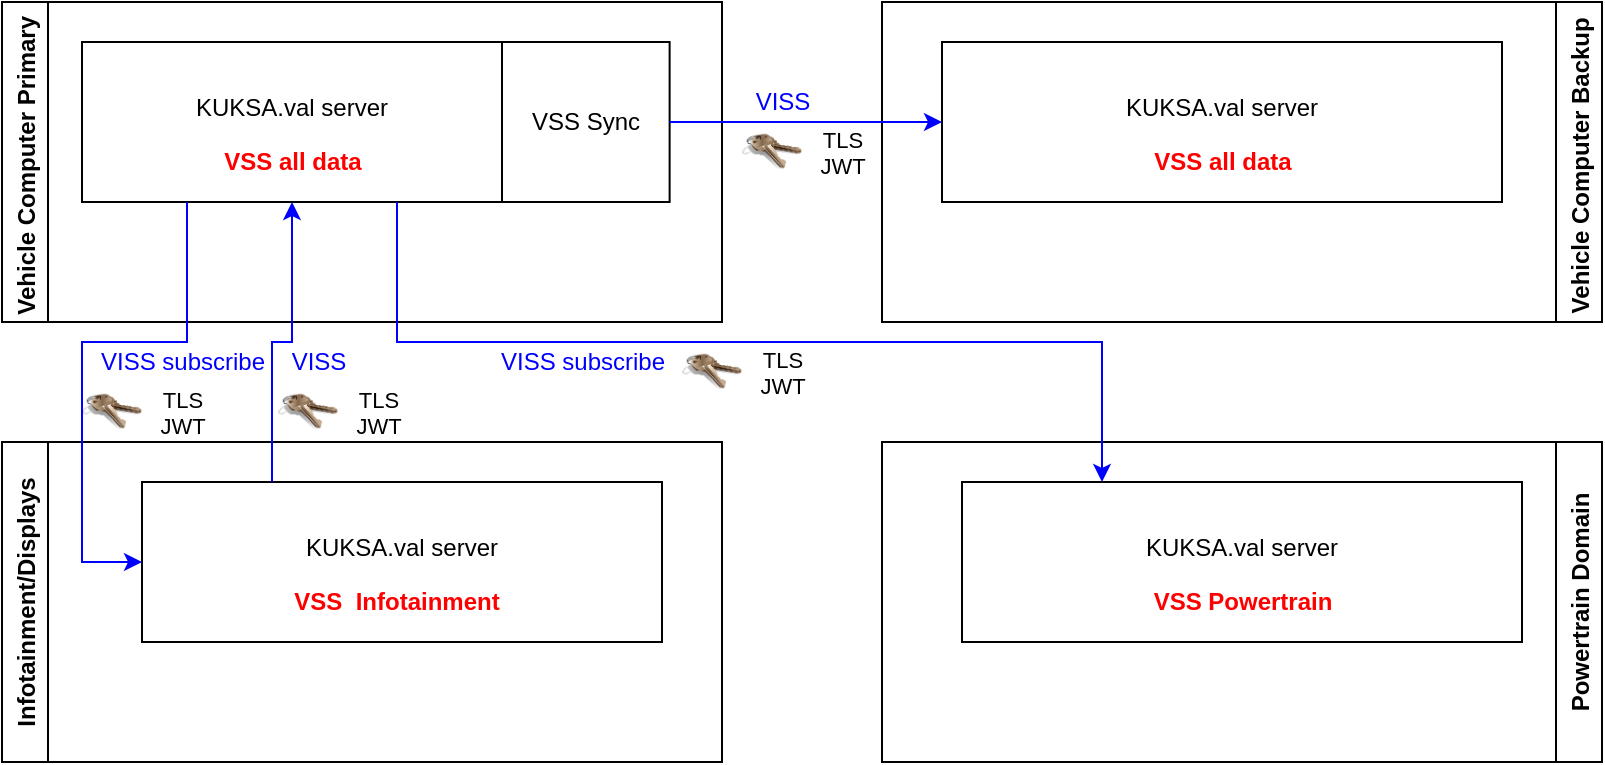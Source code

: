 <mxfile version="16.4.3" type="github">
  <diagram id="UvDCEIfflMKRLIDLEF4H" name="Page-1">
    <mxGraphModel dx="1181" dy="958" grid="1" gridSize="10" guides="1" tooltips="1" connect="1" arrows="1" fold="1" page="1" pageScale="1" pageWidth="827" pageHeight="1169" math="0" shadow="0">
      <root>
        <mxCell id="0" />
        <mxCell id="1" parent="0" />
        <mxCell id="rvHnO2tNSOwmzqi9PNfk-1" value="Vehicle Computer Backup " style="swimlane;horizontal=0;direction=west;" parent="1" vertex="1">
          <mxGeometry x="530" y="60" width="360" height="160" as="geometry" />
        </mxCell>
        <mxCell id="rvHnO2tNSOwmzqi9PNfk-15" value="&lt;font color=&quot;#000000&quot;&gt;KUKSA.val server&lt;br&gt;&lt;br&gt;&lt;/font&gt;" style="rounded=0;whiteSpace=wrap;html=1;fontColor=#FF0000;" parent="rvHnO2tNSOwmzqi9PNfk-1" vertex="1">
          <mxGeometry x="30" y="20" width="280" height="80" as="geometry" />
        </mxCell>
        <mxCell id="rvHnO2tNSOwmzqi9PNfk-16" value="&lt;font color=&quot;#ff0000&quot;&gt;&lt;b&gt;VSS all data&lt;/b&gt;&lt;/font&gt;" style="text;html=1;align=center;verticalAlign=middle;resizable=0;points=[];autosize=1;strokeColor=none;fillColor=none;fontColor=#0000FF;" parent="rvHnO2tNSOwmzqi9PNfk-1" vertex="1">
          <mxGeometry x="129.999" y="70" width="80" height="20" as="geometry" />
        </mxCell>
        <mxCell id="rvHnO2tNSOwmzqi9PNfk-27" value="Powertrain Domain" style="swimlane;horizontal=0;direction=west;" parent="1" vertex="1">
          <mxGeometry x="530" y="280" width="360" height="160" as="geometry" />
        </mxCell>
        <mxCell id="rvHnO2tNSOwmzqi9PNfk-33" value="&lt;font color=&quot;#000000&quot;&gt;KUKSA.val server&lt;br&gt;&lt;br&gt;&lt;/font&gt;" style="rounded=0;whiteSpace=wrap;html=1;fontColor=#FF0000;" parent="rvHnO2tNSOwmzqi9PNfk-27" vertex="1">
          <mxGeometry x="40" y="20" width="280" height="80" as="geometry" />
        </mxCell>
        <mxCell id="rvHnO2tNSOwmzqi9PNfk-34" value="&lt;font color=&quot;#ff0000&quot;&gt;&lt;b&gt;VSS Powertrain&lt;/b&gt;&lt;/font&gt;" style="text;html=1;align=center;verticalAlign=middle;resizable=0;points=[];autosize=1;strokeColor=none;fillColor=none;fontColor=#0000FF;" parent="rvHnO2tNSOwmzqi9PNfk-27" vertex="1">
          <mxGeometry x="130.001" y="70" width="100" height="20" as="geometry" />
        </mxCell>
        <mxCell id="rvHnO2tNSOwmzqi9PNfk-39" value="Vehicle Computer Primary " style="swimlane;horizontal=0;" parent="1" vertex="1">
          <mxGeometry x="90" y="60" width="360" height="160" as="geometry" />
        </mxCell>
        <mxCell id="rvHnO2tNSOwmzqi9PNfk-44" value="" style="group" parent="rvHnO2tNSOwmzqi9PNfk-39" vertex="1" connectable="0">
          <mxGeometry x="40" y="20" width="210" height="80" as="geometry" />
        </mxCell>
        <mxCell id="rvHnO2tNSOwmzqi9PNfk-45" value="&lt;font color=&quot;#000000&quot;&gt;KUKSA.val server&lt;br&gt;&lt;br&gt;&lt;/font&gt;" style="rounded=0;whiteSpace=wrap;html=1;fontColor=#FF0000;" parent="rvHnO2tNSOwmzqi9PNfk-44" vertex="1">
          <mxGeometry width="210.0" height="80" as="geometry" />
        </mxCell>
        <mxCell id="rvHnO2tNSOwmzqi9PNfk-46" value="&lt;font color=&quot;#ff0000&quot;&gt;&lt;b&gt;VSS all data&lt;/b&gt;&lt;/font&gt;" style="text;html=1;align=center;verticalAlign=middle;resizable=0;points=[];autosize=1;strokeColor=none;fillColor=none;fontColor=#0000FF;" parent="rvHnO2tNSOwmzqi9PNfk-44" vertex="1">
          <mxGeometry x="65.001" y="50" width="80" height="20" as="geometry" />
        </mxCell>
        <mxCell id="rvHnO2tNSOwmzqi9PNfk-47" value="" style="group" parent="rvHnO2tNSOwmzqi9PNfk-39" vertex="1" connectable="0">
          <mxGeometry x="370" y="60" width="70" height="30" as="geometry" />
        </mxCell>
        <mxCell id="rvHnO2tNSOwmzqi9PNfk-48" value="" style="image;html=1;image=img/lib/clip_art/general/Keys_128x128.png;fontColor=#000000;" parent="rvHnO2tNSOwmzqi9PNfk-47" vertex="1">
          <mxGeometry width="30" height="30" as="geometry" />
        </mxCell>
        <mxCell id="rvHnO2tNSOwmzqi9PNfk-49" value="&lt;font style=&quot;font-size: 11px&quot;&gt;TLS&lt;br&gt;&lt;/font&gt;&lt;div style=&quot;text-align: left ; font-size: 11px&quot;&gt;&lt;font style=&quot;font-size: 11px&quot;&gt;JWT&lt;/font&gt;&lt;/div&gt;" style="text;html=1;align=center;verticalAlign=middle;resizable=0;points=[];autosize=1;strokeColor=none;fillColor=none;fontColor=#000000;" parent="rvHnO2tNSOwmzqi9PNfk-47" vertex="1">
          <mxGeometry x="30" width="40" height="30" as="geometry" />
        </mxCell>
        <mxCell id="rvHnO2tNSOwmzqi9PNfk-50" value="&lt;font color=&quot;#0000ff&quot;&gt;VISS&lt;/font&gt;" style="text;html=1;align=center;verticalAlign=middle;resizable=0;points=[];autosize=1;strokeColor=none;fillColor=none;" parent="rvHnO2tNSOwmzqi9PNfk-47" vertex="1">
          <mxGeometry y="-20" width="40" height="20" as="geometry" />
        </mxCell>
        <mxCell id="rvHnO2tNSOwmzqi9PNfk-40" value="" style="group" parent="rvHnO2tNSOwmzqi9PNfk-39" vertex="1" connectable="0">
          <mxGeometry x="340" y="170" width="70" height="30" as="geometry" />
        </mxCell>
        <mxCell id="rvHnO2tNSOwmzqi9PNfk-41" value="" style="image;html=1;image=img/lib/clip_art/general/Keys_128x128.png;fontColor=#000000;" parent="rvHnO2tNSOwmzqi9PNfk-40" vertex="1">
          <mxGeometry width="30" height="30" as="geometry" />
        </mxCell>
        <mxCell id="rvHnO2tNSOwmzqi9PNfk-42" value="&lt;font style=&quot;font-size: 11px&quot;&gt;TLS&lt;br&gt;&lt;/font&gt;&lt;div style=&quot;text-align: left ; font-size: 11px&quot;&gt;&lt;font style=&quot;font-size: 11px&quot;&gt;JWT&lt;/font&gt;&lt;/div&gt;" style="text;html=1;align=center;verticalAlign=middle;resizable=0;points=[];autosize=1;strokeColor=none;fillColor=none;fontColor=#000000;" parent="rvHnO2tNSOwmzqi9PNfk-40" vertex="1">
          <mxGeometry x="30" width="40" height="30" as="geometry" />
        </mxCell>
        <mxCell id="rvHnO2tNSOwmzqi9PNfk-51" value="" style="group" parent="1" vertex="1" connectable="0">
          <mxGeometry x="340" y="80" width="220" height="80" as="geometry" />
        </mxCell>
        <mxCell id="rvHnO2tNSOwmzqi9PNfk-52" value="&lt;font color=&quot;#000000&quot;&gt;VSS Sync&lt;br&gt;&lt;/font&gt;" style="rounded=0;whiteSpace=wrap;html=1;fontColor=#FF0000;" parent="rvHnO2tNSOwmzqi9PNfk-51" vertex="1">
          <mxGeometry width="83.81" height="80" as="geometry" />
        </mxCell>
        <mxCell id="rvHnO2tNSOwmzqi9PNfk-54" value="" style="edgeStyle=orthogonalEdgeStyle;rounded=0;orthogonalLoop=1;jettySize=auto;html=1;exitX=1;exitY=0.5;exitDx=0;exitDy=0;strokeColor=#0000FF;" parent="1" source="rvHnO2tNSOwmzqi9PNfk-52" target="rvHnO2tNSOwmzqi9PNfk-15" edge="1">
          <mxGeometry relative="1" as="geometry">
            <mxPoint x="495.001" y="140" as="sourcePoint" />
          </mxGeometry>
        </mxCell>
        <mxCell id="rvHnO2tNSOwmzqi9PNfk-55" style="edgeStyle=orthogonalEdgeStyle;rounded=0;orthogonalLoop=1;jettySize=auto;html=1;exitX=0.75;exitY=1;exitDx=0;exitDy=0;entryX=0.25;entryY=0;entryDx=0;entryDy=0;strokeColor=#0000FF;" parent="1" source="rvHnO2tNSOwmzqi9PNfk-45" target="rvHnO2tNSOwmzqi9PNfk-33" edge="1">
          <mxGeometry relative="1" as="geometry" />
        </mxCell>
        <mxCell id="rvHnO2tNSOwmzqi9PNfk-56" value="Infotainment/Displays" style="swimlane;horizontal=0;direction=east;" parent="1" vertex="1">
          <mxGeometry x="90" y="280" width="360" height="160" as="geometry" />
        </mxCell>
        <mxCell id="rvHnO2tNSOwmzqi9PNfk-58" value="&lt;font color=&quot;#000000&quot;&gt;KUKSA.val server&lt;br&gt;&lt;br&gt;&lt;/font&gt;" style="rounded=0;whiteSpace=wrap;html=1;fontColor=#FF0000;" parent="rvHnO2tNSOwmzqi9PNfk-56" vertex="1">
          <mxGeometry x="70" y="20" width="260" height="80" as="geometry" />
        </mxCell>
        <mxCell id="rvHnO2tNSOwmzqi9PNfk-59" value="&lt;font color=&quot;#ff0000&quot;&gt;&lt;b&gt;VSS &amp;nbsp;Infotainment&lt;br&gt;&lt;/b&gt;&lt;/font&gt;" style="text;html=1;align=center;verticalAlign=middle;resizable=0;points=[];autosize=1;strokeColor=none;fillColor=none;fontColor=#0000FF;" parent="rvHnO2tNSOwmzqi9PNfk-56" vertex="1">
          <mxGeometry x="136.999" y="70" width="120" height="20" as="geometry" />
        </mxCell>
        <mxCell id="rvHnO2tNSOwmzqi9PNfk-61" style="edgeStyle=orthogonalEdgeStyle;rounded=0;orthogonalLoop=1;jettySize=auto;html=1;exitX=0.25;exitY=1;exitDx=0;exitDy=0;entryX=0;entryY=0.5;entryDx=0;entryDy=0;strokeColor=#0000FF;" parent="1" source="rvHnO2tNSOwmzqi9PNfk-45" target="rvHnO2tNSOwmzqi9PNfk-58" edge="1">
          <mxGeometry relative="1" as="geometry">
            <Array as="points">
              <mxPoint x="183" y="230" />
              <mxPoint x="130" y="230" />
              <mxPoint x="130" y="340" />
            </Array>
          </mxGeometry>
        </mxCell>
        <mxCell id="rvHnO2tNSOwmzqi9PNfk-43" value="&lt;font color=&quot;#0000ff&quot;&gt;VISS subscribe&lt;/font&gt;" style="text;html=1;align=center;verticalAlign=middle;resizable=0;points=[];autosize=1;strokeColor=none;fillColor=none;" parent="1" vertex="1">
          <mxGeometry x="330" y="230" width="100" height="20" as="geometry" />
        </mxCell>
        <mxCell id="rvHnO2tNSOwmzqi9PNfk-62" style="edgeStyle=orthogonalEdgeStyle;rounded=0;orthogonalLoop=1;jettySize=auto;html=1;exitX=0.25;exitY=0;exitDx=0;exitDy=0;entryX=0.5;entryY=1;entryDx=0;entryDy=0;strokeColor=#0000FF;" parent="1" source="rvHnO2tNSOwmzqi9PNfk-58" target="rvHnO2tNSOwmzqi9PNfk-45" edge="1">
          <mxGeometry relative="1" as="geometry" />
        </mxCell>
        <mxCell id="rvHnO2tNSOwmzqi9PNfk-63" value="&lt;font color=&quot;#0000ff&quot;&gt;VISS subscribe&lt;/font&gt;" style="text;html=1;align=center;verticalAlign=middle;resizable=0;points=[];autosize=1;strokeColor=none;fillColor=none;" parent="1" vertex="1">
          <mxGeometry x="130" y="230" width="100" height="20" as="geometry" />
        </mxCell>
        <mxCell id="rvHnO2tNSOwmzqi9PNfk-64" value="" style="group" parent="1" vertex="1" connectable="0">
          <mxGeometry x="130" y="250" width="70" height="30" as="geometry" />
        </mxCell>
        <mxCell id="rvHnO2tNSOwmzqi9PNfk-65" value="" style="image;html=1;image=img/lib/clip_art/general/Keys_128x128.png;fontColor=#000000;" parent="rvHnO2tNSOwmzqi9PNfk-64" vertex="1">
          <mxGeometry width="30" height="30" as="geometry" />
        </mxCell>
        <mxCell id="rvHnO2tNSOwmzqi9PNfk-66" value="&lt;font style=&quot;font-size: 11px&quot;&gt;TLS&lt;br&gt;&lt;/font&gt;&lt;div style=&quot;text-align: left ; font-size: 11px&quot;&gt;&lt;font style=&quot;font-size: 11px&quot;&gt;JWT&lt;/font&gt;&lt;/div&gt;" style="text;html=1;align=center;verticalAlign=middle;resizable=0;points=[];autosize=1;strokeColor=none;fillColor=none;fontColor=#000000;" parent="rvHnO2tNSOwmzqi9PNfk-64" vertex="1">
          <mxGeometry x="30" width="40" height="30" as="geometry" />
        </mxCell>
        <mxCell id="rvHnO2tNSOwmzqi9PNfk-67" value="" style="group" parent="1" vertex="1" connectable="0">
          <mxGeometry x="228" y="250" width="70" height="30" as="geometry" />
        </mxCell>
        <mxCell id="rvHnO2tNSOwmzqi9PNfk-68" value="" style="image;html=1;image=img/lib/clip_art/general/Keys_128x128.png;fontColor=#000000;" parent="rvHnO2tNSOwmzqi9PNfk-67" vertex="1">
          <mxGeometry width="30" height="30" as="geometry" />
        </mxCell>
        <mxCell id="rvHnO2tNSOwmzqi9PNfk-69" value="&lt;font style=&quot;font-size: 11px&quot;&gt;TLS&lt;br&gt;&lt;/font&gt;&lt;div style=&quot;text-align: left ; font-size: 11px&quot;&gt;&lt;font style=&quot;font-size: 11px&quot;&gt;JWT&lt;/font&gt;&lt;/div&gt;" style="text;html=1;align=center;verticalAlign=middle;resizable=0;points=[];autosize=1;strokeColor=none;fillColor=none;fontColor=#000000;" parent="rvHnO2tNSOwmzqi9PNfk-67" vertex="1">
          <mxGeometry x="30" width="40" height="30" as="geometry" />
        </mxCell>
        <mxCell id="rvHnO2tNSOwmzqi9PNfk-74" value="&lt;font color=&quot;#0000ff&quot;&gt;VISS&lt;/font&gt;" style="text;html=1;align=center;verticalAlign=middle;resizable=0;points=[];autosize=1;strokeColor=none;fillColor=none;" parent="1" vertex="1">
          <mxGeometry x="228" y="230" width="40" height="20" as="geometry" />
        </mxCell>
      </root>
    </mxGraphModel>
  </diagram>
</mxfile>
